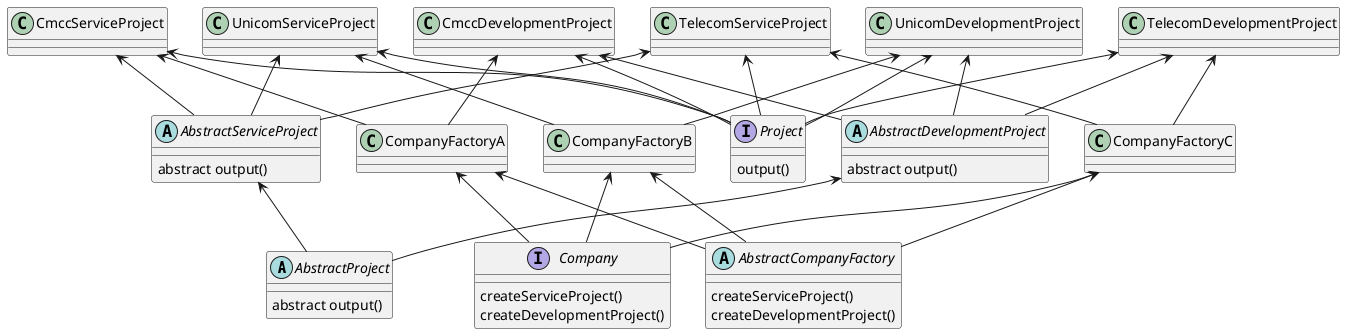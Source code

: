 @startuml

abstract class AbstractProject{
    abstract output()
}
abstract class AbstractServiceProject{
    abstract output()
}
abstract class AbstractDevelopmentProject{
    abstract output()
}
abstract class AbstractCompanyFactory{
    createServiceProject()
    createDevelopmentProject()
}

interface Company{
    createServiceProject()
    createDevelopmentProject()
}
interface Project{
    output()
}

Class CmccDevelopmentProject
Class CmccServiceProject

Class TelecomDevelopmentProject
Class TelecomServiceProject

Class UnicomDevelopmentProject
Class UnicomServiceProject

Class CompanyFactoryA
Class CompanyFactoryB
Class CompanyFactoryC

AbstractServiceProject <-- AbstractProject
AbstractDevelopmentProject <-- AbstractProject

CmccServiceProject <-- AbstractServiceProject
TelecomServiceProject <-- AbstractServiceProject
UnicomServiceProject <-- AbstractServiceProject

CmccDevelopmentProject <-- AbstractDevelopmentProject
TelecomDevelopmentProject <-- AbstractDevelopmentProject
UnicomDevelopmentProject <-- AbstractDevelopmentProject

CmccServiceProject <-- Project
TelecomServiceProject <-- Project
UnicomServiceProject <-- Project
CmccDevelopmentProject <-- Project
TelecomDevelopmentProject <-- Project
UnicomDevelopmentProject <-- Project

CompanyFactoryA <-- AbstractCompanyFactory
CompanyFactoryB <-- AbstractCompanyFactory
CompanyFactoryC <-- AbstractCompanyFactory

CompanyFactoryA <-- Company
CompanyFactoryB <-- Company
CompanyFactoryC <-- Company

CmccServiceProject <-- CompanyFactoryA
CmccDevelopmentProject <-- CompanyFactoryA

UnicomServiceProject <-- CompanyFactoryB
UnicomDevelopmentProject <-- CompanyFactoryB

TelecomServiceProject <-- CompanyFactoryC
TelecomDevelopmentProject <-- CompanyFactoryC
@enduml